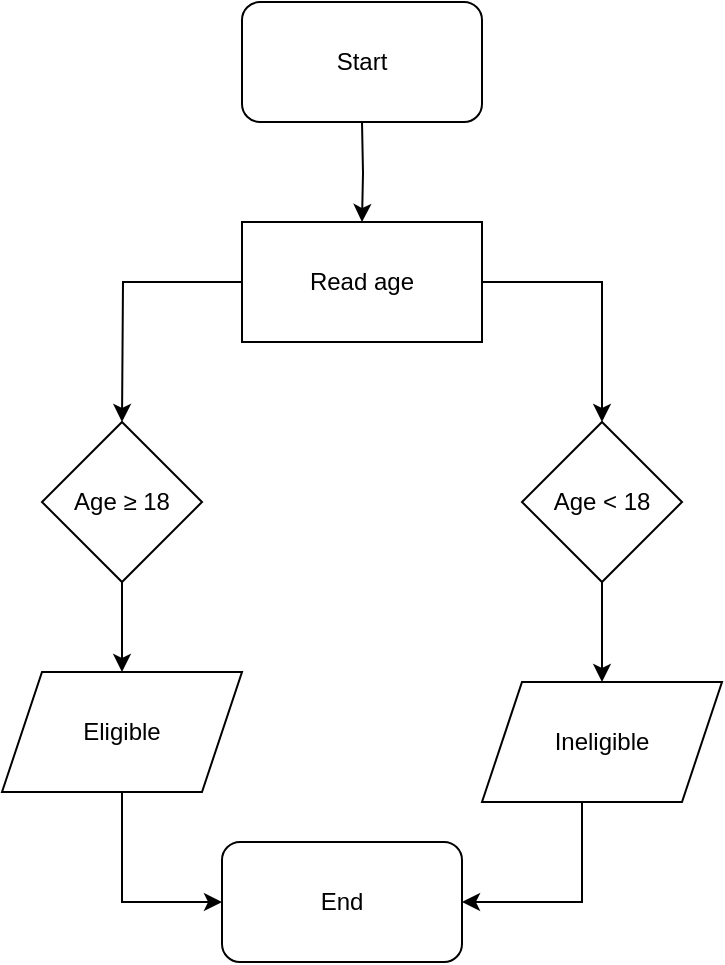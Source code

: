 <mxfile version="17.4.5" type="github"><diagram id="1uRyvq9Lw66HmS_VKkG1" name="Page-1"><mxGraphModel dx="920" dy="596" grid="1" gridSize="10" guides="1" tooltips="1" connect="1" arrows="1" fold="1" page="1" pageScale="1" pageWidth="850" pageHeight="1100" math="0" shadow="0"><root><mxCell id="0"/><mxCell id="1" parent="0"/><mxCell id="yBv5uj-D4rymP9nj2O-U-1" value="" style="rounded=1;whiteSpace=wrap;html=1;" vertex="1" parent="1"><mxGeometry x="140" y="270" width="120" height="60" as="geometry"/></mxCell><mxCell id="yBv5uj-D4rymP9nj2O-U-6" value="" style="edgeStyle=orthogonalEdgeStyle;rounded=0;orthogonalLoop=1;jettySize=auto;html=1;" edge="1" parent="1" target="yBv5uj-D4rymP9nj2O-U-5"><mxGeometry relative="1" as="geometry"><mxPoint x="200" y="330" as="sourcePoint"/></mxGeometry></mxCell><mxCell id="yBv5uj-D4rymP9nj2O-U-2" value="Start" style="text;html=1;strokeColor=none;fillColor=none;align=center;verticalAlign=middle;whiteSpace=wrap;rounded=0;" vertex="1" parent="1"><mxGeometry x="170" y="285" width="60" height="30" as="geometry"/></mxCell><mxCell id="yBv5uj-D4rymP9nj2O-U-8" style="edgeStyle=orthogonalEdgeStyle;rounded=0;orthogonalLoop=1;jettySize=auto;html=1;" edge="1" parent="1" source="yBv5uj-D4rymP9nj2O-U-5"><mxGeometry relative="1" as="geometry"><mxPoint x="80" y="480" as="targetPoint"/></mxGeometry></mxCell><mxCell id="yBv5uj-D4rymP9nj2O-U-9" style="edgeStyle=orthogonalEdgeStyle;rounded=0;orthogonalLoop=1;jettySize=auto;html=1;" edge="1" parent="1" source="yBv5uj-D4rymP9nj2O-U-5"><mxGeometry relative="1" as="geometry"><mxPoint x="320" y="480" as="targetPoint"/><Array as="points"><mxPoint x="320" y="410"/><mxPoint x="320" y="480"/></Array></mxGeometry></mxCell><mxCell id="yBv5uj-D4rymP9nj2O-U-5" value="" style="whiteSpace=wrap;html=1;" vertex="1" parent="1"><mxGeometry x="140" y="380" width="120" height="60" as="geometry"/></mxCell><mxCell id="yBv5uj-D4rymP9nj2O-U-7" value="Read age" style="text;html=1;strokeColor=none;fillColor=none;align=center;verticalAlign=middle;whiteSpace=wrap;rounded=0;" vertex="1" parent="1"><mxGeometry x="170" y="395" width="60" height="30" as="geometry"/></mxCell><mxCell id="yBv5uj-D4rymP9nj2O-U-17" value="" style="edgeStyle=orthogonalEdgeStyle;rounded=0;orthogonalLoop=1;jettySize=auto;html=1;" edge="1" parent="1" source="yBv5uj-D4rymP9nj2O-U-11" target="yBv5uj-D4rymP9nj2O-U-16"><mxGeometry relative="1" as="geometry"/></mxCell><mxCell id="yBv5uj-D4rymP9nj2O-U-11" value="" style="rhombus;whiteSpace=wrap;html=1;" vertex="1" parent="1"><mxGeometry x="40" y="480" width="80" height="80" as="geometry"/></mxCell><mxCell id="yBv5uj-D4rymP9nj2O-U-12" value="Age&amp;nbsp;≥ 18" style="text;html=1;strokeColor=none;fillColor=none;align=center;verticalAlign=middle;whiteSpace=wrap;rounded=0;" vertex="1" parent="1"><mxGeometry x="50" y="505" width="60" height="30" as="geometry"/></mxCell><mxCell id="yBv5uj-D4rymP9nj2O-U-21" value="" style="edgeStyle=orthogonalEdgeStyle;rounded=0;orthogonalLoop=1;jettySize=auto;html=1;" edge="1" parent="1" source="yBv5uj-D4rymP9nj2O-U-13" target="yBv5uj-D4rymP9nj2O-U-20"><mxGeometry relative="1" as="geometry"/></mxCell><mxCell id="yBv5uj-D4rymP9nj2O-U-13" value="" style="rhombus;whiteSpace=wrap;html=1;" vertex="1" parent="1"><mxGeometry x="280" y="480" width="80" height="80" as="geometry"/></mxCell><mxCell id="yBv5uj-D4rymP9nj2O-U-14" value="Age &amp;lt; 18" style="text;html=1;strokeColor=none;fillColor=none;align=center;verticalAlign=middle;whiteSpace=wrap;rounded=0;" vertex="1" parent="1"><mxGeometry x="290" y="505" width="60" height="30" as="geometry"/></mxCell><mxCell id="yBv5uj-D4rymP9nj2O-U-24" style="edgeStyle=orthogonalEdgeStyle;rounded=0;orthogonalLoop=1;jettySize=auto;html=1;exitX=0.5;exitY=1;exitDx=0;exitDy=0;entryX=0;entryY=0.5;entryDx=0;entryDy=0;" edge="1" parent="1" source="yBv5uj-D4rymP9nj2O-U-16" target="yBv5uj-D4rymP9nj2O-U-23"><mxGeometry relative="1" as="geometry"/></mxCell><mxCell id="yBv5uj-D4rymP9nj2O-U-16" value="" style="shape=parallelogram;perimeter=parallelogramPerimeter;whiteSpace=wrap;html=1;fixedSize=1;" vertex="1" parent="1"><mxGeometry x="20" y="605" width="120" height="60" as="geometry"/></mxCell><mxCell id="yBv5uj-D4rymP9nj2O-U-25" style="edgeStyle=orthogonalEdgeStyle;rounded=0;orthogonalLoop=1;jettySize=auto;html=1;entryX=1;entryY=0.5;entryDx=0;entryDy=0;" edge="1" parent="1" source="yBv5uj-D4rymP9nj2O-U-20" target="yBv5uj-D4rymP9nj2O-U-23"><mxGeometry relative="1" as="geometry"><Array as="points"><mxPoint x="310" y="720"/></Array></mxGeometry></mxCell><mxCell id="yBv5uj-D4rymP9nj2O-U-20" value="Ineligible" style="shape=parallelogram;perimeter=parallelogramPerimeter;whiteSpace=wrap;html=1;fixedSize=1;" vertex="1" parent="1"><mxGeometry x="260" y="610" width="120" height="60" as="geometry"/></mxCell><mxCell id="yBv5uj-D4rymP9nj2O-U-22" value="Eligible" style="text;html=1;strokeColor=none;fillColor=none;align=center;verticalAlign=middle;whiteSpace=wrap;rounded=0;" vertex="1" parent="1"><mxGeometry x="50" y="620" width="60" height="30" as="geometry"/></mxCell><mxCell id="yBv5uj-D4rymP9nj2O-U-23" value="End" style="rounded=1;whiteSpace=wrap;html=1;" vertex="1" parent="1"><mxGeometry x="130" y="690" width="120" height="60" as="geometry"/></mxCell></root></mxGraphModel></diagram></mxfile>